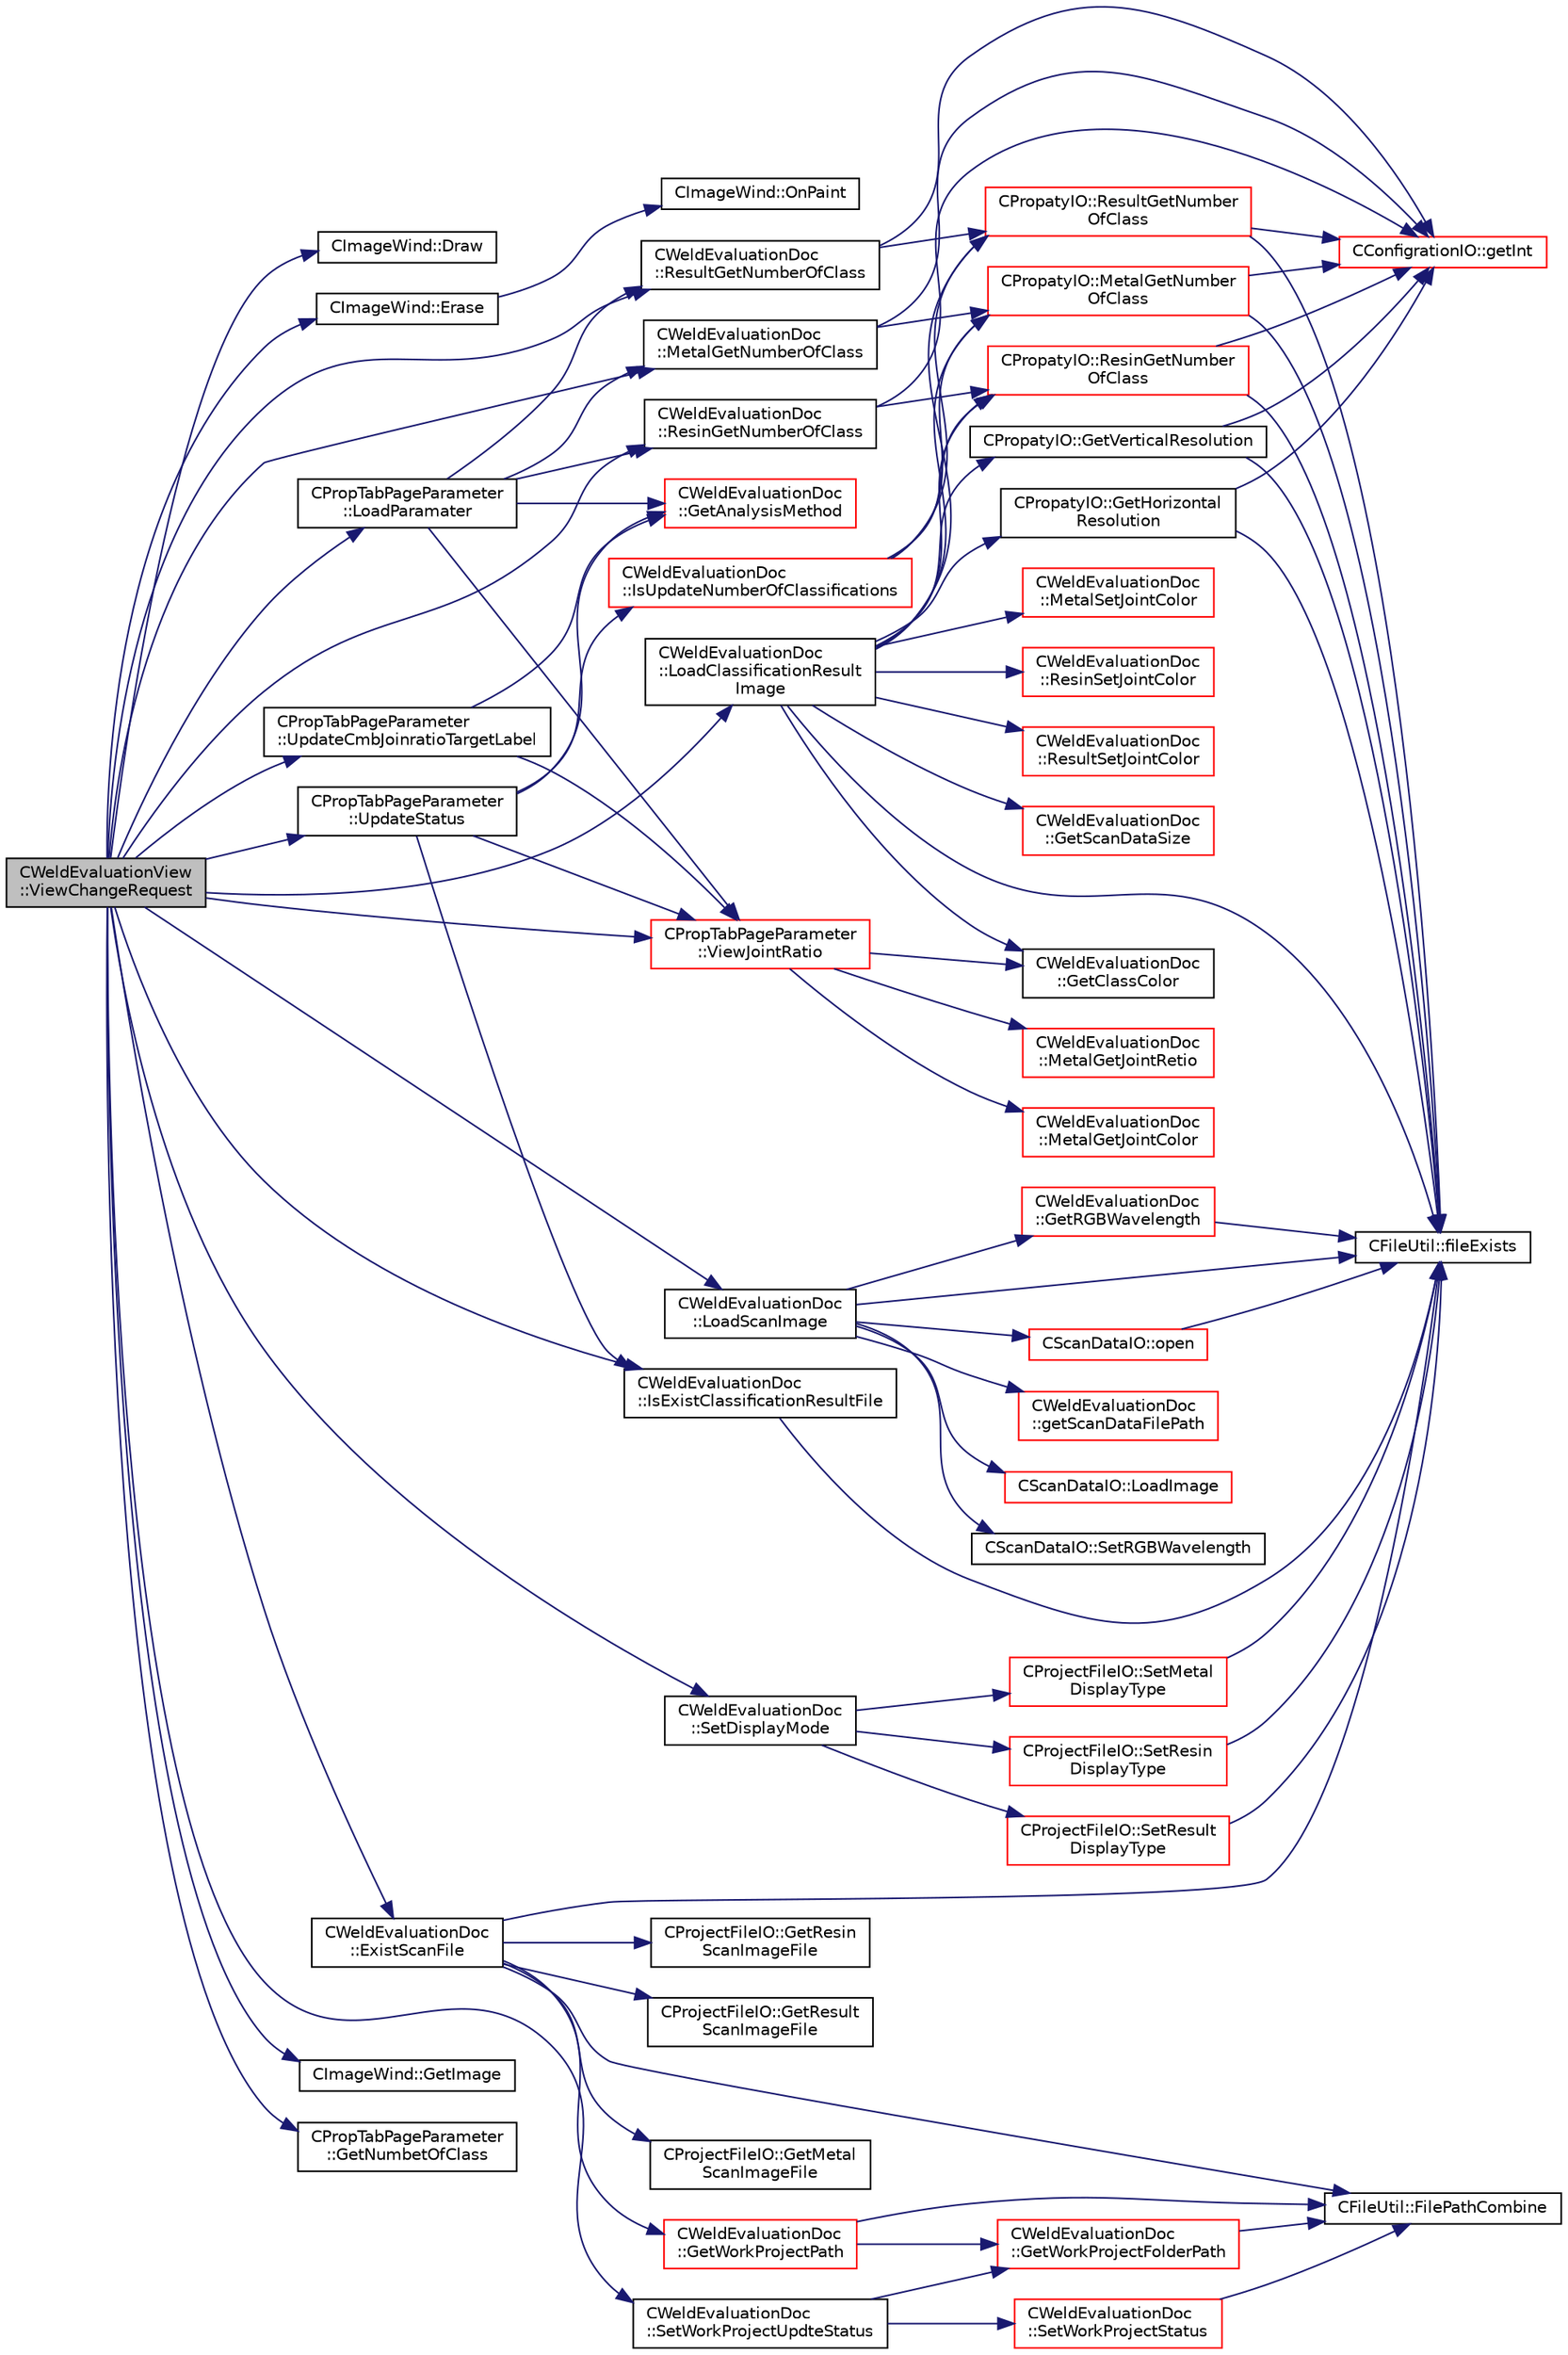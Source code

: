digraph "CWeldEvaluationView::ViewChangeRequest"
{
 // LATEX_PDF_SIZE
  edge [fontname="Helvetica",fontsize="10",labelfontname="Helvetica",labelfontsize="10"];
  node [fontname="Helvetica",fontsize="10",shape=record];
  rankdir="LR";
  Node1 [label="CWeldEvaluationView\l::ViewChangeRequest",height=0.2,width=0.4,color="black", fillcolor="grey75", style="filled", fontcolor="black",tooltip="表示変更リクエスト"];
  Node1 -> Node2 [color="midnightblue",fontsize="10",style="solid",fontname="Helvetica"];
  Node2 [label="CImageWind::Draw",height=0.2,width=0.4,color="black", fillcolor="white", style="filled",URL="$class_c_image_wind.html#ab902a2f9f2d2db3b00092bfe99fa57f9",tooltip="画像の描画"];
  Node1 -> Node3 [color="midnightblue",fontsize="10",style="solid",fontname="Helvetica"];
  Node3 [label="CImageWind::Erase",height=0.2,width=0.4,color="black", fillcolor="white", style="filled",URL="$class_c_image_wind.html#a08cd8dd08faed0389c0d7483bef8534e",tooltip="画像の削除"];
  Node3 -> Node4 [color="midnightblue",fontsize="10",style="solid",fontname="Helvetica"];
  Node4 [label="CImageWind::OnPaint",height=0.2,width=0.4,color="black", fillcolor="white", style="filled",URL="$class_c_image_wind.html#a92a25e63a400fe2f35e71e913dad63f9",tooltip="描画処理"];
  Node1 -> Node5 [color="midnightblue",fontsize="10",style="solid",fontname="Helvetica"];
  Node5 [label="CWeldEvaluationDoc\l::ExistScanFile",height=0.2,width=0.4,color="black", fillcolor="white", style="filled",URL="$class_c_weld_evaluation_doc.html#a41aafce3ebbfa44a9741100ed1134583",tooltip="スキャンファイルの設定有無判定"];
  Node5 -> Node6 [color="midnightblue",fontsize="10",style="solid",fontname="Helvetica"];
  Node6 [label="CFileUtil::fileExists",height=0.2,width=0.4,color="black", fillcolor="white", style="filled",URL="$class_c_file_util.html#a9a8b3e89af30c1826d518719aad2c3df",tooltip="ファイルが存在するかを確認する"];
  Node5 -> Node7 [color="midnightblue",fontsize="10",style="solid",fontname="Helvetica"];
  Node7 [label="CFileUtil::FilePathCombine",height=0.2,width=0.4,color="black", fillcolor="white", style="filled",URL="$class_c_file_util.html#abc548d0aa8583bfd6f185c08711b1ec7",tooltip="ファイルパスの作成"];
  Node5 -> Node8 [color="midnightblue",fontsize="10",style="solid",fontname="Helvetica"];
  Node8 [label="CProjectFileIO::GetMetal\lScanImageFile",height=0.2,width=0.4,color="black", fillcolor="white", style="filled",URL="$class_c_project_file_i_o.html#a9b2b2b42f5c25ec3e352dd5b2226b8a2",tooltip="金属面スキャン画像ファイル名の取得"];
  Node5 -> Node9 [color="midnightblue",fontsize="10",style="solid",fontname="Helvetica"];
  Node9 [label="CProjectFileIO::GetResin\lScanImageFile",height=0.2,width=0.4,color="black", fillcolor="white", style="filled",URL="$class_c_project_file_i_o.html#a4c86e9e72a5fdb38be8698a214f4a21e",tooltip="樹脂面スキャン画像ファイル名の取得"];
  Node5 -> Node10 [color="midnightblue",fontsize="10",style="solid",fontname="Helvetica"];
  Node10 [label="CProjectFileIO::GetResult\lScanImageFile",height=0.2,width=0.4,color="black", fillcolor="white", style="filled",URL="$class_c_project_file_i_o.html#ae329fa86b9074317f82eb6fb80d03f37",tooltip="接合結果画像スキャン画像ファイル名の取得"];
  Node5 -> Node11 [color="midnightblue",fontsize="10",style="solid",fontname="Helvetica"];
  Node11 [label="CWeldEvaluationDoc\l::GetWorkProjectPath",height=0.2,width=0.4,color="red", fillcolor="white", style="filled",URL="$class_c_weld_evaluation_doc.html#ab9b811efdecb8b32d42d8eaeba752b23",tooltip="ワークプロジェクトパスの取得"];
  Node11 -> Node7 [color="midnightblue",fontsize="10",style="solid",fontname="Helvetica"];
  Node11 -> Node12 [color="midnightblue",fontsize="10",style="solid",fontname="Helvetica"];
  Node12 [label="CWeldEvaluationDoc\l::GetWorkProjectFolderPath",height=0.2,width=0.4,color="red", fillcolor="white", style="filled",URL="$class_c_weld_evaluation_doc.html#ad87e80d1bd51455408e6b782912c3036",tooltip="ワークプロジェクトのルートパス取得"];
  Node12 -> Node7 [color="midnightblue",fontsize="10",style="solid",fontname="Helvetica"];
  Node1 -> Node17 [color="midnightblue",fontsize="10",style="solid",fontname="Helvetica"];
  Node17 [label="CImageWind::GetImage",height=0.2,width=0.4,color="black", fillcolor="white", style="filled",URL="$class_c_image_wind.html#a045987e886743a084c4ded9bbd279493",tooltip="CImageオブジェクトの取得"];
  Node1 -> Node18 [color="midnightblue",fontsize="10",style="solid",fontname="Helvetica"];
  Node18 [label="CPropTabPageParameter\l::GetNumbetOfClass",height=0.2,width=0.4,color="black", fillcolor="white", style="filled",URL="$class_c_prop_tab_page_parameter.html#ad76d298f37f4f4cff86984feff59c703",tooltip="設定中のクラス数の取得"];
  Node1 -> Node19 [color="midnightblue",fontsize="10",style="solid",fontname="Helvetica"];
  Node19 [label="CWeldEvaluationDoc\l::IsExistClassificationResultFile",height=0.2,width=0.4,color="black", fillcolor="white", style="filled",URL="$class_c_weld_evaluation_doc.html#a1abe4fffe8e272745b3cf9225d36328d",tooltip="分類ファイルの有無判定"];
  Node19 -> Node6 [color="midnightblue",fontsize="10",style="solid",fontname="Helvetica"];
  Node1 -> Node20 [color="midnightblue",fontsize="10",style="solid",fontname="Helvetica"];
  Node20 [label="CWeldEvaluationDoc\l::LoadClassificationResult\lImage",height=0.2,width=0.4,color="black", fillcolor="white", style="filled",URL="$class_c_weld_evaluation_doc.html#a8cccd8cb66df552066d96c31b9255389",tooltip="分類結果の画像データ取得"];
  Node20 -> Node6 [color="midnightblue",fontsize="10",style="solid",fontname="Helvetica"];
  Node20 -> Node21 [color="midnightblue",fontsize="10",style="solid",fontname="Helvetica"];
  Node21 [label="CWeldEvaluationDoc\l::GetClassColor",height=0.2,width=0.4,color="black", fillcolor="white", style="filled",URL="$class_c_weld_evaluation_doc.html#aa987b313bea18fb37c1b7b7c778c0e71",tooltip="クラスに対応する色の取得"];
  Node20 -> Node22 [color="midnightblue",fontsize="10",style="solid",fontname="Helvetica"];
  Node22 [label="CPropatyIO::GetHorizontal\lResolution",height=0.2,width=0.4,color="black", fillcolor="white", style="filled",URL="$class_c_propaty_i_o.html#a39ef807cadcf61a48b387e47ca5bdfde",tooltip="横方向の解像度の取得"];
  Node22 -> Node6 [color="midnightblue",fontsize="10",style="solid",fontname="Helvetica"];
  Node22 -> Node23 [color="midnightblue",fontsize="10",style="solid",fontname="Helvetica"];
  Node23 [label="CConfigrationIO::getInt",height=0.2,width=0.4,color="red", fillcolor="white", style="filled",URL="$class_c_configration_i_o.html#a60d2dbaa282946adcc42ebd04fc08805",tooltip="指定セクションのキー値（整数）を取得"];
  Node20 -> Node24 [color="midnightblue",fontsize="10",style="solid",fontname="Helvetica"];
  Node24 [label="CWeldEvaluationDoc\l::GetScanDataSize",height=0.2,width=0.4,color="red", fillcolor="white", style="filled",URL="$class_c_weld_evaluation_doc.html#a8af3aff5f5a24234512bb784fc4df822",tooltip="プロジェクトからスキャンデータの縦横サイズの取得"];
  Node20 -> Node26 [color="midnightblue",fontsize="10",style="solid",fontname="Helvetica"];
  Node26 [label="CPropatyIO::GetVerticalResolution",height=0.2,width=0.4,color="black", fillcolor="white", style="filled",URL="$class_c_propaty_i_o.html#a6cc4479cfd0b46ed6189985fcf02bbad",tooltip="縦方向の解像度の取得"];
  Node26 -> Node6 [color="midnightblue",fontsize="10",style="solid",fontname="Helvetica"];
  Node26 -> Node23 [color="midnightblue",fontsize="10",style="solid",fontname="Helvetica"];
  Node20 -> Node27 [color="midnightblue",fontsize="10",style="solid",fontname="Helvetica"];
  Node27 [label="CPropatyIO::MetalGetNumber\lOfClass",height=0.2,width=0.4,color="red", fillcolor="white", style="filled",URL="$class_c_propaty_i_o.html#a16a55c3db357af77e875c008c5837dee",tooltip="金属面の分類数の取得"];
  Node27 -> Node6 [color="midnightblue",fontsize="10",style="solid",fontname="Helvetica"];
  Node27 -> Node23 [color="midnightblue",fontsize="10",style="solid",fontname="Helvetica"];
  Node20 -> Node32 [color="midnightblue",fontsize="10",style="solid",fontname="Helvetica"];
  Node32 [label="CWeldEvaluationDoc\l::MetalSetJointColor",height=0.2,width=0.4,color="red", fillcolor="white", style="filled",URL="$class_c_weld_evaluation_doc.html#a0dcfe2f1565b1e4cea83f0ba1deb540c",tooltip="金属面の接合色の設定"];
  Node20 -> Node34 [color="midnightblue",fontsize="10",style="solid",fontname="Helvetica"];
  Node34 [label="CPropatyIO::ResinGetNumber\lOfClass",height=0.2,width=0.4,color="red", fillcolor="white", style="filled",URL="$class_c_propaty_i_o.html#a4ccce7edae07c0d331960ca1104aa375",tooltip="樹脂面の分類数の取得"];
  Node34 -> Node6 [color="midnightblue",fontsize="10",style="solid",fontname="Helvetica"];
  Node34 -> Node23 [color="midnightblue",fontsize="10",style="solid",fontname="Helvetica"];
  Node20 -> Node36 [color="midnightblue",fontsize="10",style="solid",fontname="Helvetica"];
  Node36 [label="CWeldEvaluationDoc\l::ResinSetJointColor",height=0.2,width=0.4,color="red", fillcolor="white", style="filled",URL="$class_c_weld_evaluation_doc.html#aaf723bdc82ec7ede125b473a0ba36672",tooltip="樹脂面の接合色の設定"];
  Node20 -> Node38 [color="midnightblue",fontsize="10",style="solid",fontname="Helvetica"];
  Node38 [label="CPropatyIO::ResultGetNumber\lOfClass",height=0.2,width=0.4,color="red", fillcolor="white", style="filled",URL="$class_c_propaty_i_o.html#a3c255aa66e4a529223b8fc4dcaf4df18",tooltip="接合結果の分類数の取得"];
  Node38 -> Node6 [color="midnightblue",fontsize="10",style="solid",fontname="Helvetica"];
  Node38 -> Node23 [color="midnightblue",fontsize="10",style="solid",fontname="Helvetica"];
  Node20 -> Node40 [color="midnightblue",fontsize="10",style="solid",fontname="Helvetica"];
  Node40 [label="CWeldEvaluationDoc\l::ResultSetJointColor",height=0.2,width=0.4,color="red", fillcolor="white", style="filled",URL="$class_c_weld_evaluation_doc.html#a0f2821f9a37db33b82a9d9dccda92c81",tooltip="接合結果の接合色の設定"];
  Node1 -> Node42 [color="midnightblue",fontsize="10",style="solid",fontname="Helvetica"];
  Node42 [label="CPropTabPageParameter\l::LoadParamater",height=0.2,width=0.4,color="black", fillcolor="white", style="filled",URL="$class_c_prop_tab_page_parameter.html#ad7424d25e6331b63ae51b09453bc61d9",tooltip="パラメータをファイルから読み込む"];
  Node42 -> Node43 [color="midnightblue",fontsize="10",style="solid",fontname="Helvetica"];
  Node43 [label="CWeldEvaluationDoc\l::GetAnalysisMethod",height=0.2,width=0.4,color="red", fillcolor="white", style="filled",URL="$class_c_weld_evaluation_doc.html#ab81bb09791e3edcf133e9bc0321cd4a1",tooltip="解析方法の取得"];
  Node42 -> Node47 [color="midnightblue",fontsize="10",style="solid",fontname="Helvetica"];
  Node47 [label="CWeldEvaluationDoc\l::MetalGetNumberOfClass",height=0.2,width=0.4,color="black", fillcolor="white", style="filled",URL="$class_c_weld_evaluation_doc.html#a3f5f6a5e4e73e405f35dfd789d004e67",tooltip="金属面の分類数の取得"];
  Node47 -> Node23 [color="midnightblue",fontsize="10",style="solid",fontname="Helvetica"];
  Node47 -> Node27 [color="midnightblue",fontsize="10",style="solid",fontname="Helvetica"];
  Node42 -> Node48 [color="midnightblue",fontsize="10",style="solid",fontname="Helvetica"];
  Node48 [label="CWeldEvaluationDoc\l::ResinGetNumberOfClass",height=0.2,width=0.4,color="black", fillcolor="white", style="filled",URL="$class_c_weld_evaluation_doc.html#ab2690e8124c3eed981a213ad89ec2c6f",tooltip="樹脂面の分類数の取得"];
  Node48 -> Node23 [color="midnightblue",fontsize="10",style="solid",fontname="Helvetica"];
  Node48 -> Node34 [color="midnightblue",fontsize="10",style="solid",fontname="Helvetica"];
  Node42 -> Node49 [color="midnightblue",fontsize="10",style="solid",fontname="Helvetica"];
  Node49 [label="CWeldEvaluationDoc\l::ResultGetNumberOfClass",height=0.2,width=0.4,color="black", fillcolor="white", style="filled",URL="$class_c_weld_evaluation_doc.html#a1f6b84e20d4bedc5ceea6d96e9982cec",tooltip="接合結果の分類数の取得"];
  Node49 -> Node23 [color="midnightblue",fontsize="10",style="solid",fontname="Helvetica"];
  Node49 -> Node38 [color="midnightblue",fontsize="10",style="solid",fontname="Helvetica"];
  Node42 -> Node50 [color="midnightblue",fontsize="10",style="solid",fontname="Helvetica"];
  Node50 [label="CPropTabPageParameter\l::ViewJointRatio",height=0.2,width=0.4,color="red", fillcolor="white", style="filled",URL="$class_c_prop_tab_page_parameter.html#a3c8b95628ab676e4aecf65605659478d",tooltip="接合割合の設定"];
  Node50 -> Node21 [color="midnightblue",fontsize="10",style="solid",fontname="Helvetica"];
  Node50 -> Node51 [color="midnightblue",fontsize="10",style="solid",fontname="Helvetica"];
  Node51 [label="CWeldEvaluationDoc\l::MetalGetJointColor",height=0.2,width=0.4,color="red", fillcolor="white", style="filled",URL="$class_c_weld_evaluation_doc.html#a19730c85c70c909cfe2f2cbee95c4c3c",tooltip="金属面の接合色の取得"];
  Node50 -> Node53 [color="midnightblue",fontsize="10",style="solid",fontname="Helvetica"];
  Node53 [label="CWeldEvaluationDoc\l::MetalGetJointRetio",height=0.2,width=0.4,color="red", fillcolor="white", style="filled",URL="$class_c_weld_evaluation_doc.html#a61956e7eb297d683b54230eb2af662de",tooltip="金属面の接合割合の取得"];
  Node1 -> Node64 [color="midnightblue",fontsize="10",style="solid",fontname="Helvetica"];
  Node64 [label="CWeldEvaluationDoc\l::LoadScanImage",height=0.2,width=0.4,color="black", fillcolor="white", style="filled",URL="$class_c_weld_evaluation_doc.html#a7b289ccf358a0ad255596c59196a3bd0",tooltip="スキャンデータイメージの取得"];
  Node64 -> Node6 [color="midnightblue",fontsize="10",style="solid",fontname="Helvetica"];
  Node64 -> Node65 [color="midnightblue",fontsize="10",style="solid",fontname="Helvetica"];
  Node65 [label="CWeldEvaluationDoc\l::GetRGBWavelength",height=0.2,width=0.4,color="red", fillcolor="white", style="filled",URL="$class_c_weld_evaluation_doc.html#ae577258982004882884d764ae48164eb",tooltip="RGBに対応する波長の取得"];
  Node65 -> Node6 [color="midnightblue",fontsize="10",style="solid",fontname="Helvetica"];
  Node64 -> Node66 [color="midnightblue",fontsize="10",style="solid",fontname="Helvetica"];
  Node66 [label="CWeldEvaluationDoc\l::getScanDataFilePath",height=0.2,width=0.4,color="red", fillcolor="white", style="filled",URL="$class_c_weld_evaluation_doc.html#a20f4912ddc5aef772cd12ec334e55f04",tooltip="スキャンデータファイルパス取得"];
  Node64 -> Node68 [color="midnightblue",fontsize="10",style="solid",fontname="Helvetica"];
  Node68 [label="CScanDataIO::LoadImage",height=0.2,width=0.4,color="red", fillcolor="white", style="filled",URL="$class_c_scan_data_i_o.html#a3be95afdfa7914f7a2acbc003048e3ff",tooltip="画像データ取得"];
  Node64 -> Node76 [color="midnightblue",fontsize="10",style="solid",fontname="Helvetica"];
  Node76 [label="CScanDataIO::open",height=0.2,width=0.4,color="red", fillcolor="white", style="filled",URL="$class_c_scan_data_i_o.html#ae86f36b123901fbe038ff0f1669192bd",tooltip="オープン"];
  Node76 -> Node6 [color="midnightblue",fontsize="10",style="solid",fontname="Helvetica"];
  Node64 -> Node80 [color="midnightblue",fontsize="10",style="solid",fontname="Helvetica"];
  Node80 [label="CScanDataIO::SetRGBWavelength",height=0.2,width=0.4,color="black", fillcolor="white", style="filled",URL="$class_c_scan_data_i_o.html#a3ba9d84a8f4d7ee6c78590ac210f41a4",tooltip="カラー波長の設定"];
  Node1 -> Node47 [color="midnightblue",fontsize="10",style="solid",fontname="Helvetica"];
  Node1 -> Node48 [color="midnightblue",fontsize="10",style="solid",fontname="Helvetica"];
  Node1 -> Node49 [color="midnightblue",fontsize="10",style="solid",fontname="Helvetica"];
  Node1 -> Node81 [color="midnightblue",fontsize="10",style="solid",fontname="Helvetica"];
  Node81 [label="CWeldEvaluationDoc\l::SetDisplayMode",height=0.2,width=0.4,color="black", fillcolor="white", style="filled",URL="$class_c_weld_evaluation_doc.html#a8c3734ada4777e97073fd72a094bf46f",tooltip="表示モードの設定"];
  Node81 -> Node82 [color="midnightblue",fontsize="10",style="solid",fontname="Helvetica"];
  Node82 [label="CProjectFileIO::SetMetal\lDisplayType",height=0.2,width=0.4,color="red", fillcolor="white", style="filled",URL="$class_c_project_file_i_o.html#a72febda46d46ce0a691c704a6b1c0e22",tooltip="金属画像表示タイプの設定"];
  Node82 -> Node6 [color="midnightblue",fontsize="10",style="solid",fontname="Helvetica"];
  Node81 -> Node83 [color="midnightblue",fontsize="10",style="solid",fontname="Helvetica"];
  Node83 [label="CProjectFileIO::SetResin\lDisplayType",height=0.2,width=0.4,color="red", fillcolor="white", style="filled",URL="$class_c_project_file_i_o.html#a3423e2b69573bdb6fbcb3378eab42d18",tooltip="樹脂画像表示タイプの設定"];
  Node83 -> Node6 [color="midnightblue",fontsize="10",style="solid",fontname="Helvetica"];
  Node81 -> Node84 [color="midnightblue",fontsize="10",style="solid",fontname="Helvetica"];
  Node84 [label="CProjectFileIO::SetResult\lDisplayType",height=0.2,width=0.4,color="red", fillcolor="white", style="filled",URL="$class_c_project_file_i_o.html#a4d14fb09609fb48e540cb7851daccedc",tooltip="接合結果画像表示タイプの設定"];
  Node84 -> Node6 [color="midnightblue",fontsize="10",style="solid",fontname="Helvetica"];
  Node1 -> Node85 [color="midnightblue",fontsize="10",style="solid",fontname="Helvetica"];
  Node85 [label="CWeldEvaluationDoc\l::SetWorkProjectUpdteStatus",height=0.2,width=0.4,color="black", fillcolor="white", style="filled",URL="$class_c_weld_evaluation_doc.html#aacd463c0c66894d78faa479f9cf975f8",tooltip="プロジェクトの更新ステータス設定"];
  Node85 -> Node12 [color="midnightblue",fontsize="10",style="solid",fontname="Helvetica"];
  Node85 -> Node86 [color="midnightblue",fontsize="10",style="solid",fontname="Helvetica"];
  Node86 [label="CWeldEvaluationDoc\l::SetWorkProjectStatus",height=0.2,width=0.4,color="red", fillcolor="white", style="filled",URL="$class_c_weld_evaluation_doc.html#a7e566eb5b56caf422a7b530513bb1f0a",tooltip="プロジェクトステータス設定"];
  Node86 -> Node7 [color="midnightblue",fontsize="10",style="solid",fontname="Helvetica"];
  Node1 -> Node88 [color="midnightblue",fontsize="10",style="solid",fontname="Helvetica"];
  Node88 [label="CPropTabPageParameter\l::UpdateCmbJoinratioTargetLabel",height=0.2,width=0.4,color="black", fillcolor="white", style="filled",URL="$class_c_prop_tab_page_parameter.html#af14dfc5bcb1c88b842dfefbcb35cd839",tooltip="対象コンボボックスラベル変更時処理"];
  Node88 -> Node43 [color="midnightblue",fontsize="10",style="solid",fontname="Helvetica"];
  Node88 -> Node50 [color="midnightblue",fontsize="10",style="solid",fontname="Helvetica"];
  Node1 -> Node89 [color="midnightblue",fontsize="10",style="solid",fontname="Helvetica"];
  Node89 [label="CPropTabPageParameter\l::UpdateStatus",height=0.2,width=0.4,color="black", fillcolor="white", style="filled",URL="$class_c_prop_tab_page_parameter.html#aed639166205e0a1527c7e4bec6196af6",tooltip="ステータスの更新"];
  Node89 -> Node43 [color="midnightblue",fontsize="10",style="solid",fontname="Helvetica"];
  Node89 -> Node19 [color="midnightblue",fontsize="10",style="solid",fontname="Helvetica"];
  Node89 -> Node90 [color="midnightblue",fontsize="10",style="solid",fontname="Helvetica"];
  Node90 [label="CWeldEvaluationDoc\l::IsUpdateNumberOfClassifications",height=0.2,width=0.4,color="red", fillcolor="white", style="filled",URL="$class_c_weld_evaluation_doc.html#aa36adf0d2fa7fdfe0e45f8048a539069",tooltip="解析結果の分類数と設定の分類数が異なるかの判定"];
  Node90 -> Node27 [color="midnightblue",fontsize="10",style="solid",fontname="Helvetica"];
  Node90 -> Node34 [color="midnightblue",fontsize="10",style="solid",fontname="Helvetica"];
  Node90 -> Node38 [color="midnightblue",fontsize="10",style="solid",fontname="Helvetica"];
  Node89 -> Node50 [color="midnightblue",fontsize="10",style="solid",fontname="Helvetica"];
  Node1 -> Node50 [color="midnightblue",fontsize="10",style="solid",fontname="Helvetica"];
}
